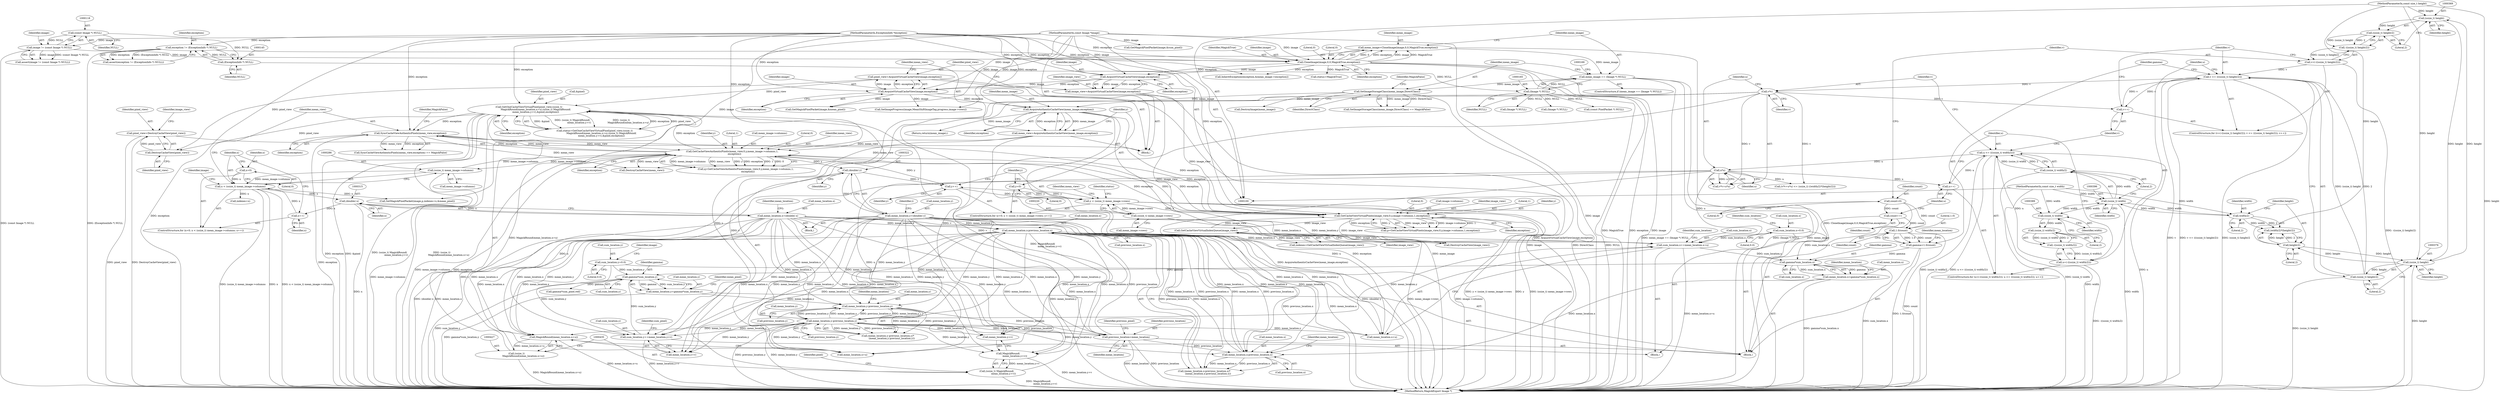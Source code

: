 digraph "1_ImageMagick6_b522d2d857d2f75b659936b59b0da9df1682c256@pointer" {
"1000795" [label="(Call,pixel_view=DestroyCacheView(pixel_view))"];
"1000797" [label="(Call,DestroyCacheView(pixel_view))"];
"1000424" [label="(Call,GetOneCacheViewVirtualPixel(pixel_view,(ssize_t)\n                  MagickRound(mean_location.x+u),(ssize_t) MagickRound(\n                  mean_location.y+v),&pixel,exception))"];
"1000203" [label="(Call,pixel_view=AcquireVirtualCacheView(image,exception))"];
"1000205" [label="(Call,AcquireVirtualCacheView(image,exception))"];
"1000200" [label="(Call,AcquireVirtualCacheView(image,exception))"];
"1000155" [label="(Call,CloneImage(image,0,0,MagickTrue,exception))"];
"1000115" [label="(Call,image != (const Image *) NULL)"];
"1000101" [label="(MethodParameterIn,const Image *image)"];
"1000117" [label="(Call,(const Image *) NULL)"];
"1000142" [label="(Call,exception != (ExceptionInfo *) NULL)"];
"1000105" [label="(MethodParameterIn,ExceptionInfo *exception)"];
"1000144" [label="(Call,(ExceptionInfo *) NULL)"];
"1000426" [label="(Call,(ssize_t)\n                  MagickRound(mean_location.x+u))"];
"1000428" [label="(Call,MagickRound(mean_location.x+u))"];
"1000310" [label="(Call,mean_location.x=(double) x)"];
"1000314" [label="(Call,(double) x)"];
"1000283" [label="(Call,x < (ssize_t) mean_image->columns)"];
"1000290" [label="(Call,x++)"];
"1000280" [label="(Call,x=0)"];
"1000285" [label="(Call,(ssize_t) mean_image->columns)"];
"1000249" [label="(Call,GetCacheViewAuthenticPixels(mean_view,0,y,mean_image->columns,1,\n      exception))"];
"1000756" [label="(Call,SyncCacheViewAuthenticPixels(mean_view,exception))"];
"1000208" [label="(Call,mean_view=AcquireAuthenticCacheView(mean_image,exception))"];
"1000210" [label="(Call,AcquireAuthenticCacheView(mean_image,exception))"];
"1000173" [label="(Call,SetImageStorageClass(mean_image,DirectClass))"];
"1000162" [label="(Call,mean_image == (Image *) NULL)"];
"1000153" [label="(Call,mean_image=CloneImage(image,0,0,MagickTrue,exception))"];
"1000164" [label="(Call,(Image *) NULL)"];
"1000238" [label="(Call,GetCacheViewVirtualPixels(image_view,0,y,image->columns,1,exception))"];
"1000277" [label="(Call,GetCacheViewVirtualIndexQueue(image_view))"];
"1000198" [label="(Call,image_view=AcquireVirtualCacheView(image,exception))"];
"1000217" [label="(Call,y < (ssize_t) mean_image->rows)"];
"1000224" [label="(Call,y++)"];
"1000321" [label="(Call,(double) y)"];
"1000214" [label="(Call,y=0)"];
"1000219" [label="(Call,(ssize_t) mean_image->rows)"];
"1000619" [label="(Call,mean_location.x-previous_location.x)"];
"1000612" [label="(Call,mean_location.x-previous_location.x)"];
"1000554" [label="(Call,mean_location.x=gamma*sum_location.x)"];
"1000558" [label="(Call,gamma*sum_location.x)"];
"1000549" [label="(Call,gamma=1.0/count)"];
"1000551" [label="(Call,1.0/count)"];
"1000547" [label="(Call,count++)"];
"1000360" [label="(Call,count=0)"];
"1000501" [label="(Call,sum_location.x+=mean_location.x+u)"];
"1000317" [label="(Call,mean_location.y=(double) y)"];
"1000635" [label="(Call,mean_location.y-previous_location.y)"];
"1000628" [label="(Call,mean_location.y-previous_location.y)"];
"1000563" [label="(Call,mean_location.y=gamma*sum_location.y)"];
"1000567" [label="(Call,gamma*sum_location.y)"];
"1000510" [label="(Call,sum_location.y+=mean_location.y+v)"];
"1000405" [label="(Call,v*v)"];
"1000372" [label="(Call,v <= (((ssize_t) height/2)))"];
"1000364" [label="(Call,v=(-((ssize_t) height/2)))"];
"1000366" [label="(Call,-((ssize_t) height/2))"];
"1000367" [label="(Call,(ssize_t) height/2)"];
"1000368" [label="(Call,(ssize_t) height)"];
"1000375" [label="(Call,(ssize_t) height)"];
"1000417" [label="(Call,height/2)"];
"1000103" [label="(MethodParameterIn,const size_t height)"];
"1000379" [label="(Call,v++)"];
"1000374" [label="(Call,(ssize_t) height/2)"];
"1000345" [label="(Call,sum_location.y=0.0)"];
"1000354" [label="(Call,previous_location=mean_location)"];
"1000408" [label="(Call,u*u)"];
"1000392" [label="(Call,u <= (((ssize_t) width/2)))"];
"1000399" [label="(Call,u++)"];
"1000384" [label="(Call,u=(-((ssize_t) width/2)))"];
"1000386" [label="(Call,-((ssize_t) width/2))"];
"1000387" [label="(Call,(ssize_t) width/2)"];
"1000388" [label="(Call,(ssize_t) width)"];
"1000395" [label="(Call,(ssize_t) width)"];
"1000414" [label="(Call,width/2)"];
"1000102" [label="(MethodParameterIn,const size_t width)"];
"1000394" [label="(Call,(ssize_t) width/2)"];
"1000340" [label="(Call,sum_location.x=0.0)"];
"1000434" [label="(Call,(ssize_t) MagickRound(\n                  mean_location.y+v))"];
"1000436" [label="(Call,MagickRound(\n                  mean_location.y+v))"];
"1000219" [label="(Call,(ssize_t) mean_image->rows)"];
"1000253" [label="(Call,mean_image->columns)"];
"1000211" [label="(Identifier,mean_image)"];
"1000246" [label="(Identifier,exception)"];
"1000119" [label="(Identifier,NULL)"];
"1000251" [label="(Literal,0)"];
"1000202" [label="(Identifier,exception)"];
"1000436" [label="(Call,MagickRound(\n                  mean_location.y+v))"];
"1000216" [label="(Literal,0)"];
"1000160" [label="(Identifier,exception)"];
"1000208" [label="(Call,mean_view=AcquireAuthenticCacheView(mean_image,exception))"];
"1000298" [label="(Call,GetMagickPixelPacket(image,&mean_pixel))"];
"1000422" [label="(Call,status=GetOneCacheViewVirtualPixel(pixel_view,(ssize_t)\n                  MagickRound(mean_location.x+u),(ssize_t) MagickRound(\n                  mean_location.y+v),&pixel,exception))"];
"1000756" [label="(Call,SyncCacheViewAuthenticPixels(mean_view,exception))"];
"1000105" [label="(MethodParameterIn,ExceptionInfo *exception)"];
"1000392" [label="(Call,u <= (((ssize_t) width/2)))"];
"1000418" [label="(Identifier,height)"];
"1000333" [label="(Block,)"];
"1000358" [label="(Identifier,previous_pixel)"];
"1000556" [label="(Identifier,mean_location)"];
"1000224" [label="(Call,y++)"];
"1000201" [label="(Identifier,image)"];
"1000611" [label="(Call,(mean_location.x-previous_location.x)*\n          (mean_location.x-previous_location.x))"];
"1000210" [label="(Call,AcquireAuthenticCacheView(mean_image,exception))"];
"1000514" [label="(Call,mean_location.y+v)"];
"1000155" [label="(Call,CloneImage(image,0,0,MagickTrue,exception))"];
"1000758" [label="(Identifier,exception)"];
"1000404" [label="(Call,v*v+u*u)"];
"1000371" [label="(Literal,2)"];
"1000390" [label="(Identifier,width)"];
"1000346" [label="(Call,sum_location.y)"];
"1000174" [label="(Identifier,mean_image)"];
"1000757" [label="(Identifier,mean_view)"];
"1000627" [label="(Call,(mean_location.y-previous_location.y)*\n          (mean_location.y-previous_location.y))"];
"1000797" [label="(Call,DestroyCacheView(pixel_view))"];
"1000302" [label="(Call,SetMagickPixelPacket(image,p,indexes+x,&mean_pixel))"];
"1000284" [label="(Identifier,x)"];
"1000209" [label="(Identifier,mean_view)"];
"1000612" [label="(Call,mean_location.x-previous_location.x)"];
"1000755" [label="(Call,SyncCacheViewAuthenticPixels(mean_view,exception) == MagickFalse)"];
"1000378" [label="(Literal,2)"];
"1000444" [label="(Identifier,exception)"];
"1000551" [label="(Call,1.0/count)"];
"1000777" [label="(Call,SetImageProgress(image,MeanShiftImageTag,progress,image->rows))"];
"1000225" [label="(Identifier,y)"];
"1000285" [label="(Call,(ssize_t) mean_image->columns)"];
"1000361" [label="(Identifier,count)"];
"1000397" [label="(Identifier,width)"];
"1000501" [label="(Call,sum_location.x+=mean_location.x+u)"];
"1000257" [label="(Identifier,exception)"];
"1000250" [label="(Identifier,mean_view)"];
"1000290" [label="(Call,x++)"];
"1000635" [label="(Call,mean_location.y-previous_location.y)"];
"1000154" [label="(Identifier,mean_image)"];
"1000567" [label="(Call,gamma*sum_location.y)"];
"1000623" [label="(Call,previous_location.x)"];
"1000388" [label="(Call,(ssize_t) width)"];
"1000142" [label="(Call,exception != (ExceptionInfo *) NULL)"];
"1000291" [label="(Identifier,x)"];
"1000500" [label="(Block,)"];
"1000803" [label="(Return,return(mean_image);)"];
"1000796" [label="(Identifier,pixel_view)"];
"1000793" [label="(Call,DestroyCacheView(mean_view))"];
"1000801" [label="(Call,DestroyCacheView(image_view))"];
"1000311" [label="(Call,mean_location.x)"];
"1000317" [label="(Call,mean_location.y=(double) y)"];
"1000559" [label="(Identifier,gamma)"];
"1000374" [label="(Call,(ssize_t) height/2)"];
"1000387" [label="(Call,(ssize_t) width/2)"];
"1000368" [label="(Call,(ssize_t) height)"];
"1000212" [label="(Identifier,exception)"];
"1000172" [label="(Call,SetImageStorageClass(mean_image,DirectClass) == MagickFalse)"];
"1000345" [label="(Call,sum_location.y=0.0)"];
"1000554" [label="(Call,mean_location.x=gamma*sum_location.x)"];
"1000283" [label="(Call,x < (ssize_t) mean_image->columns)"];
"1000366" [label="(Call,-((ssize_t) height/2))"];
"1000394" [label="(Call,(ssize_t) width/2)"];
"1000398" [label="(Literal,2)"];
"1000637" [label="(Identifier,mean_location)"];
"1000568" [label="(Identifier,gamma)"];
"1000115" [label="(Call,image != (const Image *) NULL)"];
"1000173" [label="(Call,SetImageStorageClass(mean_image,DirectClass))"];
"1000206" [label="(Identifier,image)"];
"1000280" [label="(Call,x=0)"];
"1000186" [label="(Call,DestroyImage(mean_image))"];
"1000176" [label="(Identifier,MagickFalse)"];
"1000287" [label="(Call,mean_image->columns)"];
"1000354" [label="(Call,previous_location=mean_location)"];
"1000166" [label="(Identifier,NULL)"];
"1000370" [label="(Identifier,height)"];
"1000299" [label="(Identifier,image)"];
"1000116" [label="(Identifier,image)"];
"1000549" [label="(Call,gamma=1.0/count)"];
"1000547" [label="(Call,count++)"];
"1000428" [label="(Call,MagickRound(mean_location.x+u))"];
"1000275" [label="(Call,indexes=GetCacheViewVirtualIndexQueue(image_view))"];
"1000318" [label="(Call,mean_location.y)"];
"1000416" [label="(Literal,2)"];
"1000205" [label="(Call,AcquireVirtualCacheView(image,exception))"];
"1000351" [label="(Identifier,image)"];
"1000305" [label="(Call,indexes+x)"];
"1000214" [label="(Call,y=0)"];
"1000367" [label="(Call,(ssize_t) height/2)"];
"1000385" [label="(Identifier,u)"];
"1000314" [label="(Call,(double) x)"];
"1000350" [label="(Call,GetMagickPixelPacket(image,&sum_pixel))"];
"1000217" [label="(Call,y < (ssize_t) mean_image->rows)"];
"1000158" [label="(Literal,0)"];
"1000426" [label="(Call,(ssize_t)\n                  MagickRound(mean_location.x+u))"];
"1000310" [label="(Call,mean_location.x=(double) x)"];
"1000552" [label="(Literal,1.0)"];
"1000512" [label="(Identifier,sum_location)"];
"1000795" [label="(Call,pixel_view=DestroyCacheView(pixel_view))"];
"1000323" [label="(Identifier,y)"];
"1000282" [label="(Literal,0)"];
"1000159" [label="(Identifier,MagickTrue)"];
"1000162" [label="(Call,mean_image == (Image *) NULL)"];
"1000419" [label="(Literal,2)"];
"1000558" [label="(Call,gamma*sum_location.x)"];
"1000805" [label="(MethodReturn,MagickExport Image *)"];
"1000759" [label="(Identifier,MagickFalse)"];
"1000550" [label="(Identifier,gamma)"];
"1000156" [label="(Identifier,image)"];
"1000616" [label="(Call,previous_location.x)"];
"1000639" [label="(Call,previous_location.y)"];
"1000629" [label="(Call,mean_location.y)"];
"1000379" [label="(Call,v++)"];
"1000363" [label="(ControlStructure,for (v=(-((ssize_t) height/2)); v <= (((ssize_t) height/2)); v++))"];
"1000281" [label="(Identifier,x)"];
"1000434" [label="(Call,(ssize_t) MagickRound(\n                  mean_location.y+v))"];
"1000326" [label="(Identifier,i)"];
"1000576" [label="(Call,gamma*sum_pixel.red)"];
"1000144" [label="(Call,(ExceptionInfo *) NULL)"];
"1000247" [label="(Call,q=GetCacheViewAuthenticPixels(mean_view,0,y,mean_image->columns,1,\n      exception))"];
"1000189" [label="(Call,(Image *) NULL)"];
"1000240" [label="(Literal,0)"];
"1000380" [label="(Identifier,v)"];
"1000414" [label="(Call,width/2)"];
"1000292" [label="(Block,)"];
"1000117" [label="(Call,(const Image *) NULL)"];
"1000141" [label="(Call,assert(exception != (ExceptionInfo *) NULL))"];
"1000215" [label="(Identifier,y)"];
"1000252" [label="(Identifier,y)"];
"1000242" [label="(Call,image->columns)"];
"1000569" [label="(Call,sum_location.y)"];
"1000168" [label="(Call,(Image *) NULL)"];
"1000384" [label="(Call,u=(-((ssize_t) width/2)))"];
"1000355" [label="(Identifier,previous_location)"];
"1000340" [label="(Call,sum_location.x=0.0)"];
"1000373" [label="(Identifier,v)"];
"1000560" [label="(Call,sum_location.x)"];
"1000417" [label="(Call,height/2)"];
"1000344" [label="(Literal,0.0)"];
"1000372" [label="(Call,v <= (((ssize_t) height/2)))"];
"1000319" [label="(Identifier,mean_location)"];
"1000425" [label="(Identifier,pixel_view)"];
"1000628" [label="(Call,mean_location.y-previous_location.y)"];
"1000393" [label="(Identifier,u)"];
"1000204" [label="(Identifier,pixel_view)"];
"1000164" [label="(Call,(Image *) NULL)"];
"1000792" [label="(Identifier,mean_view)"];
"1000377" [label="(Identifier,height)"];
"1000360" [label="(Call,count=0)"];
"1000239" [label="(Identifier,image_view)"];
"1000409" [label="(Identifier,u)"];
"1000153" [label="(Call,mean_image=CloneImage(image,0,0,MagickTrue,exception))"];
"1000221" [label="(Call,mean_image->rows)"];
"1000316" [label="(Identifier,x)"];
"1000553" [label="(Identifier,count)"];
"1000505" [label="(Call,mean_location.x+u)"];
"1000362" [label="(Literal,0)"];
"1000502" [label="(Call,sum_location.x)"];
"1000424" [label="(Call,GetOneCacheViewVirtualPixel(pixel_view,(ssize_t)\n                  MagickRound(mean_location.x+u),(ssize_t) MagickRound(\n                  mean_location.y+v),&pixel,exception))"];
"1000403" [label="(Call,(v*v+u*u) <= (ssize_t) ((width/2)*(height/2)))"];
"1000347" [label="(Identifier,sum_location)"];
"1000199" [label="(Identifier,image_view)"];
"1000218" [label="(Identifier,y)"];
"1000406" [label="(Identifier,v)"];
"1000386" [label="(Call,-((ssize_t) width/2))"];
"1000341" [label="(Call,sum_location.x)"];
"1000443" [label="(Identifier,pixel)"];
"1000213" [label="(ControlStructure,for (y=0; y < (ssize_t) mean_image->rows; y++))"];
"1000175" [label="(Identifier,DirectClass)"];
"1000321" [label="(Call,(double) y)"];
"1000200" [label="(Call,AcquireVirtualCacheView(image,exception))"];
"1000161" [label="(ControlStructure,if (mean_image == (Image *) NULL))"];
"1000207" [label="(Identifier,exception)"];
"1000510" [label="(Call,sum_location.y+=mean_location.y+v)"];
"1000163" [label="(Identifier,mean_image)"];
"1000114" [label="(Call,assert(image != (const Image *) NULL))"];
"1000245" [label="(Literal,1)"];
"1000636" [label="(Call,mean_location.y)"];
"1000563" [label="(Call,mean_location.y=gamma*sum_location.y)"];
"1000349" [label="(Literal,0.0)"];
"1000408" [label="(Call,u*u)"];
"1000106" [label="(Block,)"];
"1000619" [label="(Call,mean_location.x-previous_location.x)"];
"1000400" [label="(Identifier,u)"];
"1000203" [label="(Call,pixel_view=AcquireVirtualCacheView(image,exception))"];
"1000613" [label="(Call,mean_location.x)"];
"1000437" [label="(Call,mean_location.y+v)"];
"1000800" [label="(Identifier,image_view)"];
"1000356" [label="(Identifier,mean_location)"];
"1000511" [label="(Call,sum_location.y)"];
"1000262" [label="(Call,(const PixelPacket *) NULL)"];
"1000364" [label="(Call,v=(-((ssize_t) height/2)))"];
"1000395" [label="(Call,(ssize_t) width)"];
"1000157" [label="(Literal,0)"];
"1000143" [label="(Identifier,exception)"];
"1000103" [label="(MethodParameterIn,const size_t height)"];
"1000798" [label="(Identifier,pixel_view)"];
"1000256" [label="(Literal,1)"];
"1000548" [label="(Identifier,count)"];
"1000399" [label="(Call,u++)"];
"1000413" [label="(Call,(width/2)*(height/2))"];
"1000620" [label="(Call,mean_location.x)"];
"1000565" [label="(Identifier,mean_location)"];
"1000102" [label="(MethodParameterIn,const size_t width)"];
"1000241" [label="(Identifier,y)"];
"1000564" [label="(Call,mean_location.y)"];
"1000574" [label="(Identifier,mean_pixel)"];
"1000521" [label="(Identifier,sum_pixel)"];
"1000442" [label="(Call,&pixel)"];
"1000410" [label="(Identifier,u)"];
"1000236" [label="(Call,p=GetCacheViewVirtualPixels(image_view,0,y,image->columns,1,exception))"];
"1000407" [label="(Identifier,v)"];
"1000198" [label="(Call,image_view=AcquireVirtualCacheView(image,exception))"];
"1000429" [label="(Call,mean_location.x+u)"];
"1000233" [label="(Identifier,status)"];
"1000555" [label="(Call,mean_location.x)"];
"1000632" [label="(Call,previous_location.y)"];
"1000391" [label="(Literal,2)"];
"1000383" [label="(ControlStructure,for (u=(-((ssize_t) width/2)); u <= (((ssize_t) width/2)); u++))"];
"1000621" [label="(Identifier,mean_location)"];
"1000415" [label="(Identifier,width)"];
"1000192" [label="(Call,status=MagickTrue)"];
"1000365" [label="(Identifier,v)"];
"1000178" [label="(Call,InheritException(exception,&mean_image->exception))"];
"1000375" [label="(Call,(ssize_t) height)"];
"1000405" [label="(Call,v*v)"];
"1000238" [label="(Call,GetCacheViewVirtualPixels(image_view,0,y,image->columns,1,exception))"];
"1000278" [label="(Identifier,image_view)"];
"1000146" [label="(Identifier,NULL)"];
"1000101" [label="(MethodParameterIn,const Image *image)"];
"1000279" [label="(ControlStructure,for (x=0; x < (ssize_t) mean_image->columns; x++))"];
"1000249" [label="(Call,GetCacheViewAuthenticPixels(mean_view,0,y,mean_image->columns,1,\n      exception))"];
"1000277" [label="(Call,GetCacheViewVirtualIndexQueue(image_view))"];
"1000795" -> "1000106"  [label="AST: "];
"1000795" -> "1000797"  [label="CFG: "];
"1000796" -> "1000795"  [label="AST: "];
"1000797" -> "1000795"  [label="AST: "];
"1000800" -> "1000795"  [label="CFG: "];
"1000795" -> "1000805"  [label="DDG: pixel_view"];
"1000795" -> "1000805"  [label="DDG: DestroyCacheView(pixel_view)"];
"1000797" -> "1000795"  [label="DDG: pixel_view"];
"1000797" -> "1000798"  [label="CFG: "];
"1000798" -> "1000797"  [label="AST: "];
"1000424" -> "1000797"  [label="DDG: pixel_view"];
"1000203" -> "1000797"  [label="DDG: pixel_view"];
"1000424" -> "1000422"  [label="AST: "];
"1000424" -> "1000444"  [label="CFG: "];
"1000425" -> "1000424"  [label="AST: "];
"1000426" -> "1000424"  [label="AST: "];
"1000434" -> "1000424"  [label="AST: "];
"1000442" -> "1000424"  [label="AST: "];
"1000444" -> "1000424"  [label="AST: "];
"1000422" -> "1000424"  [label="CFG: "];
"1000424" -> "1000805"  [label="DDG: &pixel"];
"1000424" -> "1000805"  [label="DDG: (ssize_t) MagickRound(\n                  mean_location.y+v)"];
"1000424" -> "1000805"  [label="DDG: (ssize_t)\n                  MagickRound(mean_location.x+u)"];
"1000424" -> "1000805"  [label="DDG: exception"];
"1000424" -> "1000422"  [label="DDG: &pixel"];
"1000424" -> "1000422"  [label="DDG: (ssize_t) MagickRound(\n                  mean_location.y+v)"];
"1000424" -> "1000422"  [label="DDG: (ssize_t)\n                  MagickRound(mean_location.x+u)"];
"1000424" -> "1000422"  [label="DDG: exception"];
"1000424" -> "1000422"  [label="DDG: pixel_view"];
"1000203" -> "1000424"  [label="DDG: pixel_view"];
"1000426" -> "1000424"  [label="DDG: MagickRound(mean_location.x+u)"];
"1000434" -> "1000424"  [label="DDG: MagickRound(\n                  mean_location.y+v)"];
"1000249" -> "1000424"  [label="DDG: exception"];
"1000105" -> "1000424"  [label="DDG: exception"];
"1000424" -> "1000756"  [label="DDG: exception"];
"1000203" -> "1000106"  [label="AST: "];
"1000203" -> "1000205"  [label="CFG: "];
"1000204" -> "1000203"  [label="AST: "];
"1000205" -> "1000203"  [label="AST: "];
"1000209" -> "1000203"  [label="CFG: "];
"1000203" -> "1000805"  [label="DDG: AcquireVirtualCacheView(image,exception)"];
"1000205" -> "1000203"  [label="DDG: image"];
"1000205" -> "1000203"  [label="DDG: exception"];
"1000205" -> "1000207"  [label="CFG: "];
"1000206" -> "1000205"  [label="AST: "];
"1000207" -> "1000205"  [label="AST: "];
"1000205" -> "1000805"  [label="DDG: image"];
"1000200" -> "1000205"  [label="DDG: image"];
"1000200" -> "1000205"  [label="DDG: exception"];
"1000101" -> "1000205"  [label="DDG: image"];
"1000105" -> "1000205"  [label="DDG: exception"];
"1000205" -> "1000210"  [label="DDG: exception"];
"1000205" -> "1000298"  [label="DDG: image"];
"1000205" -> "1000777"  [label="DDG: image"];
"1000200" -> "1000198"  [label="AST: "];
"1000200" -> "1000202"  [label="CFG: "];
"1000201" -> "1000200"  [label="AST: "];
"1000202" -> "1000200"  [label="AST: "];
"1000198" -> "1000200"  [label="CFG: "];
"1000200" -> "1000198"  [label="DDG: image"];
"1000200" -> "1000198"  [label="DDG: exception"];
"1000155" -> "1000200"  [label="DDG: image"];
"1000155" -> "1000200"  [label="DDG: exception"];
"1000101" -> "1000200"  [label="DDG: image"];
"1000105" -> "1000200"  [label="DDG: exception"];
"1000155" -> "1000153"  [label="AST: "];
"1000155" -> "1000160"  [label="CFG: "];
"1000156" -> "1000155"  [label="AST: "];
"1000157" -> "1000155"  [label="AST: "];
"1000158" -> "1000155"  [label="AST: "];
"1000159" -> "1000155"  [label="AST: "];
"1000160" -> "1000155"  [label="AST: "];
"1000153" -> "1000155"  [label="CFG: "];
"1000155" -> "1000805"  [label="DDG: MagickTrue"];
"1000155" -> "1000805"  [label="DDG: exception"];
"1000155" -> "1000805"  [label="DDG: image"];
"1000155" -> "1000153"  [label="DDG: 0"];
"1000155" -> "1000153"  [label="DDG: exception"];
"1000155" -> "1000153"  [label="DDG: image"];
"1000155" -> "1000153"  [label="DDG: MagickTrue"];
"1000115" -> "1000155"  [label="DDG: image"];
"1000101" -> "1000155"  [label="DDG: image"];
"1000142" -> "1000155"  [label="DDG: exception"];
"1000105" -> "1000155"  [label="DDG: exception"];
"1000155" -> "1000178"  [label="DDG: exception"];
"1000155" -> "1000192"  [label="DDG: MagickTrue"];
"1000115" -> "1000114"  [label="AST: "];
"1000115" -> "1000117"  [label="CFG: "];
"1000116" -> "1000115"  [label="AST: "];
"1000117" -> "1000115"  [label="AST: "];
"1000114" -> "1000115"  [label="CFG: "];
"1000115" -> "1000805"  [label="DDG: (const Image *) NULL"];
"1000115" -> "1000114"  [label="DDG: image"];
"1000115" -> "1000114"  [label="DDG: (const Image *) NULL"];
"1000101" -> "1000115"  [label="DDG: image"];
"1000117" -> "1000115"  [label="DDG: NULL"];
"1000101" -> "1000100"  [label="AST: "];
"1000101" -> "1000805"  [label="DDG: image"];
"1000101" -> "1000298"  [label="DDG: image"];
"1000101" -> "1000302"  [label="DDG: image"];
"1000101" -> "1000350"  [label="DDG: image"];
"1000101" -> "1000777"  [label="DDG: image"];
"1000117" -> "1000119"  [label="CFG: "];
"1000118" -> "1000117"  [label="AST: "];
"1000119" -> "1000117"  [label="AST: "];
"1000117" -> "1000144"  [label="DDG: NULL"];
"1000142" -> "1000141"  [label="AST: "];
"1000142" -> "1000144"  [label="CFG: "];
"1000143" -> "1000142"  [label="AST: "];
"1000144" -> "1000142"  [label="AST: "];
"1000141" -> "1000142"  [label="CFG: "];
"1000142" -> "1000805"  [label="DDG: (ExceptionInfo *) NULL"];
"1000142" -> "1000141"  [label="DDG: exception"];
"1000142" -> "1000141"  [label="DDG: (ExceptionInfo *) NULL"];
"1000105" -> "1000142"  [label="DDG: exception"];
"1000144" -> "1000142"  [label="DDG: NULL"];
"1000105" -> "1000100"  [label="AST: "];
"1000105" -> "1000805"  [label="DDG: exception"];
"1000105" -> "1000178"  [label="DDG: exception"];
"1000105" -> "1000210"  [label="DDG: exception"];
"1000105" -> "1000238"  [label="DDG: exception"];
"1000105" -> "1000249"  [label="DDG: exception"];
"1000105" -> "1000756"  [label="DDG: exception"];
"1000144" -> "1000146"  [label="CFG: "];
"1000145" -> "1000144"  [label="AST: "];
"1000146" -> "1000144"  [label="AST: "];
"1000144" -> "1000164"  [label="DDG: NULL"];
"1000426" -> "1000428"  [label="CFG: "];
"1000427" -> "1000426"  [label="AST: "];
"1000428" -> "1000426"  [label="AST: "];
"1000435" -> "1000426"  [label="CFG: "];
"1000426" -> "1000805"  [label="DDG: MagickRound(mean_location.x+u)"];
"1000428" -> "1000426"  [label="DDG: mean_location.x+u"];
"1000428" -> "1000429"  [label="CFG: "];
"1000429" -> "1000428"  [label="AST: "];
"1000428" -> "1000805"  [label="DDG: mean_location.x+u"];
"1000310" -> "1000428"  [label="DDG: mean_location.x"];
"1000619" -> "1000428"  [label="DDG: mean_location.x"];
"1000317" -> "1000428"  [label="DDG: mean_location.y"];
"1000635" -> "1000428"  [label="DDG: mean_location.y"];
"1000408" -> "1000428"  [label="DDG: u"];
"1000310" -> "1000292"  [label="AST: "];
"1000310" -> "1000314"  [label="CFG: "];
"1000311" -> "1000310"  [label="AST: "];
"1000314" -> "1000310"  [label="AST: "];
"1000319" -> "1000310"  [label="CFG: "];
"1000310" -> "1000805"  [label="DDG: mean_location.x"];
"1000310" -> "1000805"  [label="DDG: (double) x"];
"1000314" -> "1000310"  [label="DDG: x"];
"1000310" -> "1000354"  [label="DDG: mean_location.x"];
"1000310" -> "1000429"  [label="DDG: mean_location.x"];
"1000310" -> "1000436"  [label="DDG: mean_location.x"];
"1000310" -> "1000437"  [label="DDG: mean_location.x"];
"1000310" -> "1000501"  [label="DDG: mean_location.x"];
"1000310" -> "1000505"  [label="DDG: mean_location.x"];
"1000310" -> "1000510"  [label="DDG: mean_location.x"];
"1000310" -> "1000514"  [label="DDG: mean_location.x"];
"1000310" -> "1000612"  [label="DDG: mean_location.x"];
"1000310" -> "1000619"  [label="DDG: mean_location.x"];
"1000310" -> "1000628"  [label="DDG: mean_location.x"];
"1000310" -> "1000635"  [label="DDG: mean_location.x"];
"1000314" -> "1000316"  [label="CFG: "];
"1000315" -> "1000314"  [label="AST: "];
"1000316" -> "1000314"  [label="AST: "];
"1000314" -> "1000805"  [label="DDG: x"];
"1000314" -> "1000290"  [label="DDG: x"];
"1000283" -> "1000314"  [label="DDG: x"];
"1000283" -> "1000279"  [label="AST: "];
"1000283" -> "1000285"  [label="CFG: "];
"1000284" -> "1000283"  [label="AST: "];
"1000285" -> "1000283"  [label="AST: "];
"1000299" -> "1000283"  [label="CFG: "];
"1000757" -> "1000283"  [label="CFG: "];
"1000283" -> "1000805"  [label="DDG: (ssize_t) mean_image->columns"];
"1000283" -> "1000805"  [label="DDG: x"];
"1000283" -> "1000805"  [label="DDG: x < (ssize_t) mean_image->columns"];
"1000290" -> "1000283"  [label="DDG: x"];
"1000280" -> "1000283"  [label="DDG: x"];
"1000285" -> "1000283"  [label="DDG: mean_image->columns"];
"1000283" -> "1000302"  [label="DDG: x"];
"1000283" -> "1000305"  [label="DDG: x"];
"1000290" -> "1000279"  [label="AST: "];
"1000290" -> "1000291"  [label="CFG: "];
"1000291" -> "1000290"  [label="AST: "];
"1000284" -> "1000290"  [label="CFG: "];
"1000280" -> "1000279"  [label="AST: "];
"1000280" -> "1000282"  [label="CFG: "];
"1000281" -> "1000280"  [label="AST: "];
"1000282" -> "1000280"  [label="AST: "];
"1000284" -> "1000280"  [label="CFG: "];
"1000285" -> "1000287"  [label="CFG: "];
"1000286" -> "1000285"  [label="AST: "];
"1000287" -> "1000285"  [label="AST: "];
"1000285" -> "1000805"  [label="DDG: mean_image->columns"];
"1000285" -> "1000249"  [label="DDG: mean_image->columns"];
"1000249" -> "1000285"  [label="DDG: mean_image->columns"];
"1000249" -> "1000247"  [label="AST: "];
"1000249" -> "1000257"  [label="CFG: "];
"1000250" -> "1000249"  [label="AST: "];
"1000251" -> "1000249"  [label="AST: "];
"1000252" -> "1000249"  [label="AST: "];
"1000253" -> "1000249"  [label="AST: "];
"1000256" -> "1000249"  [label="AST: "];
"1000257" -> "1000249"  [label="AST: "];
"1000247" -> "1000249"  [label="CFG: "];
"1000249" -> "1000805"  [label="DDG: mean_image->columns"];
"1000249" -> "1000805"  [label="DDG: exception"];
"1000249" -> "1000224"  [label="DDG: y"];
"1000249" -> "1000238"  [label="DDG: exception"];
"1000249" -> "1000247"  [label="DDG: mean_image->columns"];
"1000249" -> "1000247"  [label="DDG: mean_view"];
"1000249" -> "1000247"  [label="DDG: y"];
"1000249" -> "1000247"  [label="DDG: exception"];
"1000249" -> "1000247"  [label="DDG: 1"];
"1000249" -> "1000247"  [label="DDG: 0"];
"1000756" -> "1000249"  [label="DDG: mean_view"];
"1000208" -> "1000249"  [label="DDG: mean_view"];
"1000238" -> "1000249"  [label="DDG: y"];
"1000238" -> "1000249"  [label="DDG: exception"];
"1000249" -> "1000321"  [label="DDG: y"];
"1000249" -> "1000756"  [label="DDG: mean_view"];
"1000249" -> "1000756"  [label="DDG: exception"];
"1000249" -> "1000793"  [label="DDG: mean_view"];
"1000756" -> "1000755"  [label="AST: "];
"1000756" -> "1000758"  [label="CFG: "];
"1000757" -> "1000756"  [label="AST: "];
"1000758" -> "1000756"  [label="AST: "];
"1000759" -> "1000756"  [label="CFG: "];
"1000756" -> "1000805"  [label="DDG: exception"];
"1000756" -> "1000238"  [label="DDG: exception"];
"1000756" -> "1000755"  [label="DDG: mean_view"];
"1000756" -> "1000755"  [label="DDG: exception"];
"1000756" -> "1000793"  [label="DDG: mean_view"];
"1000208" -> "1000106"  [label="AST: "];
"1000208" -> "1000210"  [label="CFG: "];
"1000209" -> "1000208"  [label="AST: "];
"1000210" -> "1000208"  [label="AST: "];
"1000215" -> "1000208"  [label="CFG: "];
"1000208" -> "1000805"  [label="DDG: AcquireAuthenticCacheView(mean_image,exception)"];
"1000210" -> "1000208"  [label="DDG: mean_image"];
"1000210" -> "1000208"  [label="DDG: exception"];
"1000208" -> "1000793"  [label="DDG: mean_view"];
"1000210" -> "1000212"  [label="CFG: "];
"1000211" -> "1000210"  [label="AST: "];
"1000212" -> "1000210"  [label="AST: "];
"1000210" -> "1000805"  [label="DDG: exception"];
"1000210" -> "1000805"  [label="DDG: mean_image"];
"1000173" -> "1000210"  [label="DDG: mean_image"];
"1000210" -> "1000238"  [label="DDG: exception"];
"1000210" -> "1000803"  [label="DDG: mean_image"];
"1000173" -> "1000172"  [label="AST: "];
"1000173" -> "1000175"  [label="CFG: "];
"1000174" -> "1000173"  [label="AST: "];
"1000175" -> "1000173"  [label="AST: "];
"1000176" -> "1000173"  [label="CFG: "];
"1000173" -> "1000805"  [label="DDG: DirectClass"];
"1000173" -> "1000172"  [label="DDG: mean_image"];
"1000173" -> "1000172"  [label="DDG: DirectClass"];
"1000162" -> "1000173"  [label="DDG: mean_image"];
"1000173" -> "1000186"  [label="DDG: mean_image"];
"1000162" -> "1000161"  [label="AST: "];
"1000162" -> "1000164"  [label="CFG: "];
"1000163" -> "1000162"  [label="AST: "];
"1000164" -> "1000162"  [label="AST: "];
"1000169" -> "1000162"  [label="CFG: "];
"1000174" -> "1000162"  [label="CFG: "];
"1000162" -> "1000805"  [label="DDG: (Image *) NULL"];
"1000162" -> "1000805"  [label="DDG: mean_image"];
"1000162" -> "1000805"  [label="DDG: mean_image == (Image *) NULL"];
"1000153" -> "1000162"  [label="DDG: mean_image"];
"1000164" -> "1000162"  [label="DDG: NULL"];
"1000153" -> "1000106"  [label="AST: "];
"1000154" -> "1000153"  [label="AST: "];
"1000163" -> "1000153"  [label="CFG: "];
"1000153" -> "1000805"  [label="DDG: CloneImage(image,0,0,MagickTrue,exception)"];
"1000164" -> "1000166"  [label="CFG: "];
"1000165" -> "1000164"  [label="AST: "];
"1000166" -> "1000164"  [label="AST: "];
"1000164" -> "1000805"  [label="DDG: NULL"];
"1000164" -> "1000168"  [label="DDG: NULL"];
"1000164" -> "1000189"  [label="DDG: NULL"];
"1000164" -> "1000262"  [label="DDG: NULL"];
"1000238" -> "1000236"  [label="AST: "];
"1000238" -> "1000246"  [label="CFG: "];
"1000239" -> "1000238"  [label="AST: "];
"1000240" -> "1000238"  [label="AST: "];
"1000241" -> "1000238"  [label="AST: "];
"1000242" -> "1000238"  [label="AST: "];
"1000245" -> "1000238"  [label="AST: "];
"1000246" -> "1000238"  [label="AST: "];
"1000236" -> "1000238"  [label="CFG: "];
"1000238" -> "1000805"  [label="DDG: image->columns"];
"1000238" -> "1000236"  [label="DDG: y"];
"1000238" -> "1000236"  [label="DDG: image_view"];
"1000238" -> "1000236"  [label="DDG: 0"];
"1000238" -> "1000236"  [label="DDG: image->columns"];
"1000238" -> "1000236"  [label="DDG: 1"];
"1000238" -> "1000236"  [label="DDG: exception"];
"1000277" -> "1000238"  [label="DDG: image_view"];
"1000198" -> "1000238"  [label="DDG: image_view"];
"1000217" -> "1000238"  [label="DDG: y"];
"1000238" -> "1000277"  [label="DDG: image_view"];
"1000238" -> "1000801"  [label="DDG: image_view"];
"1000277" -> "1000275"  [label="AST: "];
"1000277" -> "1000278"  [label="CFG: "];
"1000278" -> "1000277"  [label="AST: "];
"1000275" -> "1000277"  [label="CFG: "];
"1000277" -> "1000275"  [label="DDG: image_view"];
"1000277" -> "1000801"  [label="DDG: image_view"];
"1000198" -> "1000106"  [label="AST: "];
"1000199" -> "1000198"  [label="AST: "];
"1000204" -> "1000198"  [label="CFG: "];
"1000198" -> "1000801"  [label="DDG: image_view"];
"1000217" -> "1000213"  [label="AST: "];
"1000217" -> "1000219"  [label="CFG: "];
"1000218" -> "1000217"  [label="AST: "];
"1000219" -> "1000217"  [label="AST: "];
"1000233" -> "1000217"  [label="CFG: "];
"1000792" -> "1000217"  [label="CFG: "];
"1000217" -> "1000805"  [label="DDG: (ssize_t) mean_image->rows"];
"1000217" -> "1000805"  [label="DDG: y < (ssize_t) mean_image->rows"];
"1000217" -> "1000805"  [label="DDG: y"];
"1000224" -> "1000217"  [label="DDG: y"];
"1000214" -> "1000217"  [label="DDG: y"];
"1000219" -> "1000217"  [label="DDG: mean_image->rows"];
"1000217" -> "1000224"  [label="DDG: y"];
"1000224" -> "1000213"  [label="AST: "];
"1000224" -> "1000225"  [label="CFG: "];
"1000225" -> "1000224"  [label="AST: "];
"1000218" -> "1000224"  [label="CFG: "];
"1000321" -> "1000224"  [label="DDG: y"];
"1000321" -> "1000317"  [label="AST: "];
"1000321" -> "1000323"  [label="CFG: "];
"1000322" -> "1000321"  [label="AST: "];
"1000323" -> "1000321"  [label="AST: "];
"1000317" -> "1000321"  [label="CFG: "];
"1000321" -> "1000805"  [label="DDG: y"];
"1000321" -> "1000317"  [label="DDG: y"];
"1000214" -> "1000213"  [label="AST: "];
"1000214" -> "1000216"  [label="CFG: "];
"1000215" -> "1000214"  [label="AST: "];
"1000216" -> "1000214"  [label="AST: "];
"1000218" -> "1000214"  [label="CFG: "];
"1000219" -> "1000221"  [label="CFG: "];
"1000220" -> "1000219"  [label="AST: "];
"1000221" -> "1000219"  [label="AST: "];
"1000219" -> "1000805"  [label="DDG: mean_image->rows"];
"1000619" -> "1000611"  [label="AST: "];
"1000619" -> "1000623"  [label="CFG: "];
"1000620" -> "1000619"  [label="AST: "];
"1000623" -> "1000619"  [label="AST: "];
"1000611" -> "1000619"  [label="CFG: "];
"1000619" -> "1000805"  [label="DDG: previous_location.x"];
"1000619" -> "1000805"  [label="DDG: mean_location.x"];
"1000619" -> "1000354"  [label="DDG: mean_location.x"];
"1000619" -> "1000429"  [label="DDG: mean_location.x"];
"1000619" -> "1000436"  [label="DDG: mean_location.x"];
"1000619" -> "1000437"  [label="DDG: mean_location.x"];
"1000619" -> "1000501"  [label="DDG: mean_location.x"];
"1000619" -> "1000505"  [label="DDG: mean_location.x"];
"1000619" -> "1000510"  [label="DDG: mean_location.x"];
"1000619" -> "1000514"  [label="DDG: mean_location.x"];
"1000619" -> "1000612"  [label="DDG: mean_location.x"];
"1000619" -> "1000612"  [label="DDG: previous_location.x"];
"1000619" -> "1000611"  [label="DDG: mean_location.x"];
"1000619" -> "1000611"  [label="DDG: previous_location.x"];
"1000612" -> "1000619"  [label="DDG: mean_location.x"];
"1000612" -> "1000619"  [label="DDG: previous_location.x"];
"1000317" -> "1000619"  [label="DDG: mean_location.y"];
"1000635" -> "1000619"  [label="DDG: mean_location.y"];
"1000354" -> "1000619"  [label="DDG: previous_location"];
"1000619" -> "1000628"  [label="DDG: mean_location.x"];
"1000619" -> "1000635"  [label="DDG: mean_location.x"];
"1000612" -> "1000611"  [label="AST: "];
"1000612" -> "1000616"  [label="CFG: "];
"1000613" -> "1000612"  [label="AST: "];
"1000616" -> "1000612"  [label="AST: "];
"1000621" -> "1000612"  [label="CFG: "];
"1000612" -> "1000611"  [label="DDG: mean_location.x"];
"1000612" -> "1000611"  [label="DDG: previous_location.x"];
"1000554" -> "1000612"  [label="DDG: mean_location.x"];
"1000317" -> "1000612"  [label="DDG: mean_location.y"];
"1000635" -> "1000612"  [label="DDG: mean_location.y"];
"1000354" -> "1000612"  [label="DDG: previous_location"];
"1000554" -> "1000333"  [label="AST: "];
"1000554" -> "1000558"  [label="CFG: "];
"1000555" -> "1000554"  [label="AST: "];
"1000558" -> "1000554"  [label="AST: "];
"1000565" -> "1000554"  [label="CFG: "];
"1000554" -> "1000805"  [label="DDG: gamma*sum_location.x"];
"1000558" -> "1000554"  [label="DDG: gamma"];
"1000558" -> "1000554"  [label="DDG: sum_location.x"];
"1000558" -> "1000560"  [label="CFG: "];
"1000559" -> "1000558"  [label="AST: "];
"1000560" -> "1000558"  [label="AST: "];
"1000558" -> "1000805"  [label="DDG: sum_location.x"];
"1000549" -> "1000558"  [label="DDG: gamma"];
"1000501" -> "1000558"  [label="DDG: sum_location.x"];
"1000340" -> "1000558"  [label="DDG: sum_location.x"];
"1000558" -> "1000567"  [label="DDG: gamma"];
"1000549" -> "1000333"  [label="AST: "];
"1000549" -> "1000551"  [label="CFG: "];
"1000550" -> "1000549"  [label="AST: "];
"1000551" -> "1000549"  [label="AST: "];
"1000556" -> "1000549"  [label="CFG: "];
"1000549" -> "1000805"  [label="DDG: 1.0/count"];
"1000551" -> "1000549"  [label="DDG: 1.0"];
"1000551" -> "1000549"  [label="DDG: count"];
"1000551" -> "1000553"  [label="CFG: "];
"1000552" -> "1000551"  [label="AST: "];
"1000553" -> "1000551"  [label="AST: "];
"1000551" -> "1000805"  [label="DDG: count"];
"1000547" -> "1000551"  [label="DDG: count"];
"1000360" -> "1000551"  [label="DDG: count"];
"1000547" -> "1000500"  [label="AST: "];
"1000547" -> "1000548"  [label="CFG: "];
"1000548" -> "1000547"  [label="AST: "];
"1000400" -> "1000547"  [label="CFG: "];
"1000360" -> "1000547"  [label="DDG: count"];
"1000360" -> "1000333"  [label="AST: "];
"1000360" -> "1000362"  [label="CFG: "];
"1000361" -> "1000360"  [label="AST: "];
"1000362" -> "1000360"  [label="AST: "];
"1000365" -> "1000360"  [label="CFG: "];
"1000501" -> "1000500"  [label="AST: "];
"1000501" -> "1000505"  [label="CFG: "];
"1000502" -> "1000501"  [label="AST: "];
"1000505" -> "1000501"  [label="AST: "];
"1000512" -> "1000501"  [label="CFG: "];
"1000501" -> "1000805"  [label="DDG: mean_location.x+u"];
"1000317" -> "1000501"  [label="DDG: mean_location.y"];
"1000635" -> "1000501"  [label="DDG: mean_location.y"];
"1000408" -> "1000501"  [label="DDG: u"];
"1000340" -> "1000501"  [label="DDG: sum_location.x"];
"1000317" -> "1000292"  [label="AST: "];
"1000318" -> "1000317"  [label="AST: "];
"1000326" -> "1000317"  [label="CFG: "];
"1000317" -> "1000805"  [label="DDG: mean_location.y"];
"1000317" -> "1000805"  [label="DDG: (double) y"];
"1000317" -> "1000354"  [label="DDG: mean_location.y"];
"1000317" -> "1000429"  [label="DDG: mean_location.y"];
"1000317" -> "1000436"  [label="DDG: mean_location.y"];
"1000317" -> "1000437"  [label="DDG: mean_location.y"];
"1000317" -> "1000505"  [label="DDG: mean_location.y"];
"1000317" -> "1000510"  [label="DDG: mean_location.y"];
"1000317" -> "1000514"  [label="DDG: mean_location.y"];
"1000317" -> "1000628"  [label="DDG: mean_location.y"];
"1000317" -> "1000635"  [label="DDG: mean_location.y"];
"1000635" -> "1000627"  [label="AST: "];
"1000635" -> "1000639"  [label="CFG: "];
"1000636" -> "1000635"  [label="AST: "];
"1000639" -> "1000635"  [label="AST: "];
"1000627" -> "1000635"  [label="CFG: "];
"1000635" -> "1000805"  [label="DDG: previous_location.y"];
"1000635" -> "1000805"  [label="DDG: mean_location.y"];
"1000635" -> "1000354"  [label="DDG: mean_location.y"];
"1000635" -> "1000429"  [label="DDG: mean_location.y"];
"1000635" -> "1000436"  [label="DDG: mean_location.y"];
"1000635" -> "1000437"  [label="DDG: mean_location.y"];
"1000635" -> "1000505"  [label="DDG: mean_location.y"];
"1000635" -> "1000510"  [label="DDG: mean_location.y"];
"1000635" -> "1000514"  [label="DDG: mean_location.y"];
"1000635" -> "1000628"  [label="DDG: mean_location.y"];
"1000635" -> "1000628"  [label="DDG: previous_location.y"];
"1000635" -> "1000627"  [label="DDG: mean_location.y"];
"1000635" -> "1000627"  [label="DDG: previous_location.y"];
"1000628" -> "1000635"  [label="DDG: mean_location.y"];
"1000628" -> "1000635"  [label="DDG: previous_location.y"];
"1000354" -> "1000635"  [label="DDG: previous_location"];
"1000628" -> "1000627"  [label="AST: "];
"1000628" -> "1000632"  [label="CFG: "];
"1000629" -> "1000628"  [label="AST: "];
"1000632" -> "1000628"  [label="AST: "];
"1000637" -> "1000628"  [label="CFG: "];
"1000628" -> "1000627"  [label="DDG: mean_location.y"];
"1000628" -> "1000627"  [label="DDG: previous_location.y"];
"1000563" -> "1000628"  [label="DDG: mean_location.y"];
"1000354" -> "1000628"  [label="DDG: previous_location"];
"1000563" -> "1000333"  [label="AST: "];
"1000563" -> "1000567"  [label="CFG: "];
"1000564" -> "1000563"  [label="AST: "];
"1000567" -> "1000563"  [label="AST: "];
"1000574" -> "1000563"  [label="CFG: "];
"1000563" -> "1000805"  [label="DDG: gamma*sum_location.y"];
"1000567" -> "1000563"  [label="DDG: gamma"];
"1000567" -> "1000563"  [label="DDG: sum_location.y"];
"1000567" -> "1000569"  [label="CFG: "];
"1000568" -> "1000567"  [label="AST: "];
"1000569" -> "1000567"  [label="AST: "];
"1000567" -> "1000805"  [label="DDG: sum_location.y"];
"1000510" -> "1000567"  [label="DDG: sum_location.y"];
"1000345" -> "1000567"  [label="DDG: sum_location.y"];
"1000567" -> "1000576"  [label="DDG: gamma"];
"1000510" -> "1000500"  [label="AST: "];
"1000510" -> "1000514"  [label="CFG: "];
"1000511" -> "1000510"  [label="AST: "];
"1000514" -> "1000510"  [label="AST: "];
"1000521" -> "1000510"  [label="CFG: "];
"1000510" -> "1000805"  [label="DDG: mean_location.y+v"];
"1000405" -> "1000510"  [label="DDG: v"];
"1000345" -> "1000510"  [label="DDG: sum_location.y"];
"1000405" -> "1000404"  [label="AST: "];
"1000405" -> "1000407"  [label="CFG: "];
"1000406" -> "1000405"  [label="AST: "];
"1000407" -> "1000405"  [label="AST: "];
"1000409" -> "1000405"  [label="CFG: "];
"1000405" -> "1000379"  [label="DDG: v"];
"1000405" -> "1000403"  [label="DDG: v"];
"1000405" -> "1000404"  [label="DDG: v"];
"1000372" -> "1000405"  [label="DDG: v"];
"1000405" -> "1000436"  [label="DDG: v"];
"1000405" -> "1000437"  [label="DDG: v"];
"1000405" -> "1000514"  [label="DDG: v"];
"1000372" -> "1000363"  [label="AST: "];
"1000372" -> "1000374"  [label="CFG: "];
"1000373" -> "1000372"  [label="AST: "];
"1000374" -> "1000372"  [label="AST: "];
"1000385" -> "1000372"  [label="CFG: "];
"1000550" -> "1000372"  [label="CFG: "];
"1000372" -> "1000805"  [label="DDG: v"];
"1000372" -> "1000805"  [label="DDG: v <= (((ssize_t) height/2))"];
"1000372" -> "1000805"  [label="DDG: (ssize_t) height/2"];
"1000364" -> "1000372"  [label="DDG: v"];
"1000379" -> "1000372"  [label="DDG: v"];
"1000374" -> "1000372"  [label="DDG: (ssize_t) height"];
"1000374" -> "1000372"  [label="DDG: 2"];
"1000372" -> "1000379"  [label="DDG: v"];
"1000364" -> "1000363"  [label="AST: "];
"1000364" -> "1000366"  [label="CFG: "];
"1000365" -> "1000364"  [label="AST: "];
"1000366" -> "1000364"  [label="AST: "];
"1000373" -> "1000364"  [label="CFG: "];
"1000364" -> "1000805"  [label="DDG: -((ssize_t) height/2)"];
"1000366" -> "1000364"  [label="DDG: (ssize_t) height/2"];
"1000366" -> "1000367"  [label="CFG: "];
"1000367" -> "1000366"  [label="AST: "];
"1000367" -> "1000366"  [label="DDG: (ssize_t) height"];
"1000367" -> "1000366"  [label="DDG: 2"];
"1000367" -> "1000371"  [label="CFG: "];
"1000368" -> "1000367"  [label="AST: "];
"1000371" -> "1000367"  [label="AST: "];
"1000368" -> "1000367"  [label="DDG: height"];
"1000368" -> "1000370"  [label="CFG: "];
"1000369" -> "1000368"  [label="AST: "];
"1000370" -> "1000368"  [label="AST: "];
"1000371" -> "1000368"  [label="CFG: "];
"1000375" -> "1000368"  [label="DDG: height"];
"1000103" -> "1000368"  [label="DDG: height"];
"1000368" -> "1000375"  [label="DDG: height"];
"1000375" -> "1000374"  [label="AST: "];
"1000375" -> "1000377"  [label="CFG: "];
"1000376" -> "1000375"  [label="AST: "];
"1000377" -> "1000375"  [label="AST: "];
"1000378" -> "1000375"  [label="CFG: "];
"1000375" -> "1000805"  [label="DDG: height"];
"1000375" -> "1000374"  [label="DDG: height"];
"1000417" -> "1000375"  [label="DDG: height"];
"1000103" -> "1000375"  [label="DDG: height"];
"1000375" -> "1000417"  [label="DDG: height"];
"1000417" -> "1000413"  [label="AST: "];
"1000417" -> "1000419"  [label="CFG: "];
"1000418" -> "1000417"  [label="AST: "];
"1000419" -> "1000417"  [label="AST: "];
"1000413" -> "1000417"  [label="CFG: "];
"1000417" -> "1000413"  [label="DDG: height"];
"1000417" -> "1000413"  [label="DDG: 2"];
"1000103" -> "1000417"  [label="DDG: height"];
"1000103" -> "1000100"  [label="AST: "];
"1000103" -> "1000805"  [label="DDG: height"];
"1000379" -> "1000363"  [label="AST: "];
"1000379" -> "1000380"  [label="CFG: "];
"1000380" -> "1000379"  [label="AST: "];
"1000373" -> "1000379"  [label="CFG: "];
"1000374" -> "1000378"  [label="CFG: "];
"1000378" -> "1000374"  [label="AST: "];
"1000374" -> "1000805"  [label="DDG: (ssize_t) height"];
"1000345" -> "1000333"  [label="AST: "];
"1000345" -> "1000349"  [label="CFG: "];
"1000346" -> "1000345"  [label="AST: "];
"1000349" -> "1000345"  [label="AST: "];
"1000351" -> "1000345"  [label="CFG: "];
"1000354" -> "1000333"  [label="AST: "];
"1000354" -> "1000356"  [label="CFG: "];
"1000355" -> "1000354"  [label="AST: "];
"1000356" -> "1000354"  [label="AST: "];
"1000358" -> "1000354"  [label="CFG: "];
"1000354" -> "1000805"  [label="DDG: mean_location"];
"1000354" -> "1000805"  [label="DDG: previous_location"];
"1000408" -> "1000404"  [label="AST: "];
"1000408" -> "1000410"  [label="CFG: "];
"1000409" -> "1000408"  [label="AST: "];
"1000410" -> "1000408"  [label="AST: "];
"1000404" -> "1000408"  [label="CFG: "];
"1000408" -> "1000399"  [label="DDG: u"];
"1000408" -> "1000403"  [label="DDG: u"];
"1000408" -> "1000404"  [label="DDG: u"];
"1000392" -> "1000408"  [label="DDG: u"];
"1000408" -> "1000429"  [label="DDG: u"];
"1000408" -> "1000505"  [label="DDG: u"];
"1000392" -> "1000383"  [label="AST: "];
"1000392" -> "1000394"  [label="CFG: "];
"1000393" -> "1000392"  [label="AST: "];
"1000394" -> "1000392"  [label="AST: "];
"1000406" -> "1000392"  [label="CFG: "];
"1000380" -> "1000392"  [label="CFG: "];
"1000392" -> "1000805"  [label="DDG: (ssize_t) width/2"];
"1000392" -> "1000805"  [label="DDG: u <= (((ssize_t) width/2))"];
"1000392" -> "1000805"  [label="DDG: u"];
"1000399" -> "1000392"  [label="DDG: u"];
"1000384" -> "1000392"  [label="DDG: u"];
"1000394" -> "1000392"  [label="DDG: (ssize_t) width"];
"1000394" -> "1000392"  [label="DDG: 2"];
"1000399" -> "1000383"  [label="AST: "];
"1000399" -> "1000400"  [label="CFG: "];
"1000400" -> "1000399"  [label="AST: "];
"1000393" -> "1000399"  [label="CFG: "];
"1000384" -> "1000383"  [label="AST: "];
"1000384" -> "1000386"  [label="CFG: "];
"1000385" -> "1000384"  [label="AST: "];
"1000386" -> "1000384"  [label="AST: "];
"1000393" -> "1000384"  [label="CFG: "];
"1000384" -> "1000805"  [label="DDG: -((ssize_t) width/2)"];
"1000386" -> "1000384"  [label="DDG: (ssize_t) width/2"];
"1000386" -> "1000387"  [label="CFG: "];
"1000387" -> "1000386"  [label="AST: "];
"1000387" -> "1000386"  [label="DDG: (ssize_t) width"];
"1000387" -> "1000386"  [label="DDG: 2"];
"1000387" -> "1000391"  [label="CFG: "];
"1000388" -> "1000387"  [label="AST: "];
"1000391" -> "1000387"  [label="AST: "];
"1000388" -> "1000387"  [label="DDG: width"];
"1000388" -> "1000390"  [label="CFG: "];
"1000389" -> "1000388"  [label="AST: "];
"1000390" -> "1000388"  [label="AST: "];
"1000391" -> "1000388"  [label="CFG: "];
"1000395" -> "1000388"  [label="DDG: width"];
"1000102" -> "1000388"  [label="DDG: width"];
"1000388" -> "1000395"  [label="DDG: width"];
"1000395" -> "1000394"  [label="AST: "];
"1000395" -> "1000397"  [label="CFG: "];
"1000396" -> "1000395"  [label="AST: "];
"1000397" -> "1000395"  [label="AST: "];
"1000398" -> "1000395"  [label="CFG: "];
"1000395" -> "1000805"  [label="DDG: width"];
"1000395" -> "1000394"  [label="DDG: width"];
"1000414" -> "1000395"  [label="DDG: width"];
"1000102" -> "1000395"  [label="DDG: width"];
"1000395" -> "1000414"  [label="DDG: width"];
"1000414" -> "1000413"  [label="AST: "];
"1000414" -> "1000416"  [label="CFG: "];
"1000415" -> "1000414"  [label="AST: "];
"1000416" -> "1000414"  [label="AST: "];
"1000418" -> "1000414"  [label="CFG: "];
"1000414" -> "1000413"  [label="DDG: width"];
"1000414" -> "1000413"  [label="DDG: 2"];
"1000102" -> "1000414"  [label="DDG: width"];
"1000102" -> "1000100"  [label="AST: "];
"1000102" -> "1000805"  [label="DDG: width"];
"1000394" -> "1000398"  [label="CFG: "];
"1000398" -> "1000394"  [label="AST: "];
"1000394" -> "1000805"  [label="DDG: (ssize_t) width"];
"1000340" -> "1000333"  [label="AST: "];
"1000340" -> "1000344"  [label="CFG: "];
"1000341" -> "1000340"  [label="AST: "];
"1000344" -> "1000340"  [label="AST: "];
"1000347" -> "1000340"  [label="CFG: "];
"1000434" -> "1000436"  [label="CFG: "];
"1000435" -> "1000434"  [label="AST: "];
"1000436" -> "1000434"  [label="AST: "];
"1000443" -> "1000434"  [label="CFG: "];
"1000434" -> "1000805"  [label="DDG: MagickRound(\n                  mean_location.y+v)"];
"1000436" -> "1000434"  [label="DDG: mean_location.y+v"];
"1000436" -> "1000437"  [label="CFG: "];
"1000437" -> "1000436"  [label="AST: "];
"1000436" -> "1000805"  [label="DDG: mean_location.y+v"];
}
